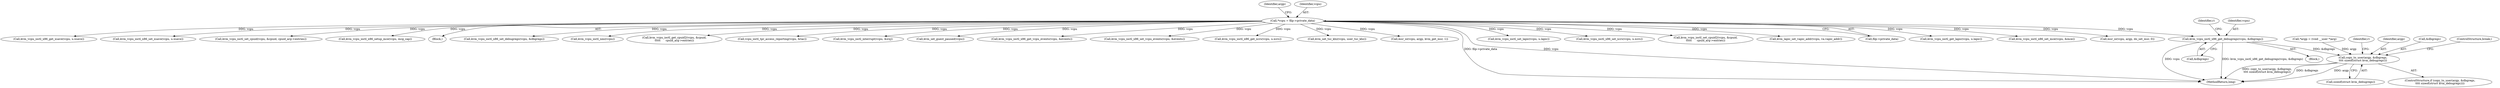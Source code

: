 digraph "0_linux_fda4e2e85589191b123d31cdc21fd33ee70f50fd_3@pointer" {
"1000547" [label="(Call,kvm_vcpu_ioctl_x86_get_debugregs(vcpu, &dbgregs))"];
"1000106" [label="(Call,*vcpu = filp->private_data)"];
"1000556" [label="(Call,copy_to_user(argp, &dbgregs,\n\t\t\t\t sizeof(struct kvm_debugregs)))"];
"1000494" [label="(Call,kvm_vcpu_ioctl_x86_set_mce(vcpu, &mce))"];
"1000375" [label="(Call,msr_io(vcpu, argp, do_set_msr, 0))"];
"1000112" [label="(Call,*argp = (void __user *)arg)"];
"1000609" [label="(Call,kvm_vcpu_ioctl_x86_get_xsave(vcpu, u.xsave))"];
"1000560" [label="(Call,sizeof(struct kvm_debugregs))"];
"1000656" [label="(Call,kvm_vcpu_ioctl_x86_set_xsave(vcpu, u.xsave))"];
"1000279" [label="(Call,kvm_vcpu_ioctl_set_cpuid(vcpu, &cpuid, cpuid_arg->entries))"];
"1000473" [label="(Call,kvm_vcpu_ioctl_x86_setup_mce(vcpu, mcg_cap))"];
"1000113" [label="(Identifier,argp)"];
"1000547" [label="(Call,kvm_vcpu_ioctl_x86_get_debugregs(vcpu, &dbgregs))"];
"1000104" [label="(Block,)"];
"1000584" [label="(Call,kvm_vcpu_ioctl_x86_set_debugregs(vcpu, &dbgregs))"];
"1000255" [label="(Call,kvm_vcpu_ioctl_nmi(vcpu))"];
"1000337" [label="(Call,kvm_vcpu_ioctl_get_cpuid2(vcpu, &cpuid,\n\t\t\t\t\t      cpuid_arg->entries))"];
"1000398" [label="(Call,vcpu_ioctl_tpr_access_reporting(vcpu, &tac))"];
"1000246" [label="(Call,kvm_vcpu_ioctl_interrupt(vcpu, &irq))"];
"1000780" [label="(Call,kvm_set_guest_paused(vcpu))"];
"1000552" [label="(Identifier,r)"];
"1000502" [label="(Call,kvm_vcpu_ioctl_x86_get_vcpu_events(vcpu, &events))"];
"1000539" [label="(Call,kvm_vcpu_ioctl_x86_set_vcpu_events(vcpu, &events))"];
"1000549" [label="(Call,&dbgregs)"];
"1000682" [label="(Call,kvm_vcpu_ioctl_x86_get_xcrs(vcpu, u.xcrs))"];
"1000556" [label="(Call,copy_to_user(argp, &dbgregs,\n\t\t\t\t sizeof(struct kvm_debugregs)))"];
"1000555" [label="(ControlStructure,if (copy_to_user(argp, &dbgregs,\n\t\t\t\t sizeof(struct kvm_debugregs))))"];
"1000759" [label="(Call,kvm_set_tsc_khz(vcpu, user_tsc_khz))"];
"1000564" [label="(Identifier,r)"];
"1000557" [label="(Identifier,argp)"];
"1000366" [label="(Call,msr_io(vcpu, argp, kvm_get_msr, 1))"];
"1000548" [label="(Identifier,vcpu)"];
"1000795" [label="(MethodReturn,long)"];
"1000223" [label="(Call,kvm_vcpu_ioctl_set_lapic(vcpu, u.lapic))"];
"1000558" [label="(Call,&dbgregs)"];
"1000562" [label="(ControlStructure,break;)"];
"1000729" [label="(Call,kvm_vcpu_ioctl_x86_set_xcrs(vcpu, u.xcrs))"];
"1000107" [label="(Identifier,vcpu)"];
"1000106" [label="(Call,*vcpu = filp->private_data)"];
"1000308" [label="(Call,kvm_vcpu_ioctl_set_cpuid2(vcpu, &cpuid,\n\t\t\t\t\t      cpuid_arg->entries))"];
"1000450" [label="(Call,kvm_lapic_set_vapic_addr(vcpu, va.vapic_addr))"];
"1000108" [label="(Call,filp->private_data)"];
"1000545" [label="(Block,)"];
"1000161" [label="(Call,kvm_vcpu_ioctl_get_lapic(vcpu, u.lapic))"];
"1000547" -> "1000545"  [label="AST: "];
"1000547" -> "1000549"  [label="CFG: "];
"1000548" -> "1000547"  [label="AST: "];
"1000549" -> "1000547"  [label="AST: "];
"1000552" -> "1000547"  [label="CFG: "];
"1000547" -> "1000795"  [label="DDG: vcpu"];
"1000547" -> "1000795"  [label="DDG: kvm_vcpu_ioctl_x86_get_debugregs(vcpu, &dbgregs)"];
"1000106" -> "1000547"  [label="DDG: vcpu"];
"1000547" -> "1000556"  [label="DDG: &dbgregs"];
"1000106" -> "1000104"  [label="AST: "];
"1000106" -> "1000108"  [label="CFG: "];
"1000107" -> "1000106"  [label="AST: "];
"1000108" -> "1000106"  [label="AST: "];
"1000113" -> "1000106"  [label="CFG: "];
"1000106" -> "1000795"  [label="DDG: filp->private_data"];
"1000106" -> "1000795"  [label="DDG: vcpu"];
"1000106" -> "1000161"  [label="DDG: vcpu"];
"1000106" -> "1000223"  [label="DDG: vcpu"];
"1000106" -> "1000246"  [label="DDG: vcpu"];
"1000106" -> "1000255"  [label="DDG: vcpu"];
"1000106" -> "1000279"  [label="DDG: vcpu"];
"1000106" -> "1000308"  [label="DDG: vcpu"];
"1000106" -> "1000337"  [label="DDG: vcpu"];
"1000106" -> "1000366"  [label="DDG: vcpu"];
"1000106" -> "1000375"  [label="DDG: vcpu"];
"1000106" -> "1000398"  [label="DDG: vcpu"];
"1000106" -> "1000450"  [label="DDG: vcpu"];
"1000106" -> "1000473"  [label="DDG: vcpu"];
"1000106" -> "1000494"  [label="DDG: vcpu"];
"1000106" -> "1000502"  [label="DDG: vcpu"];
"1000106" -> "1000539"  [label="DDG: vcpu"];
"1000106" -> "1000584"  [label="DDG: vcpu"];
"1000106" -> "1000609"  [label="DDG: vcpu"];
"1000106" -> "1000656"  [label="DDG: vcpu"];
"1000106" -> "1000682"  [label="DDG: vcpu"];
"1000106" -> "1000729"  [label="DDG: vcpu"];
"1000106" -> "1000759"  [label="DDG: vcpu"];
"1000106" -> "1000780"  [label="DDG: vcpu"];
"1000556" -> "1000555"  [label="AST: "];
"1000556" -> "1000560"  [label="CFG: "];
"1000557" -> "1000556"  [label="AST: "];
"1000558" -> "1000556"  [label="AST: "];
"1000560" -> "1000556"  [label="AST: "];
"1000562" -> "1000556"  [label="CFG: "];
"1000564" -> "1000556"  [label="CFG: "];
"1000556" -> "1000795"  [label="DDG: argp"];
"1000556" -> "1000795"  [label="DDG: copy_to_user(argp, &dbgregs,\n\t\t\t\t sizeof(struct kvm_debugregs))"];
"1000556" -> "1000795"  [label="DDG: &dbgregs"];
"1000112" -> "1000556"  [label="DDG: argp"];
}
